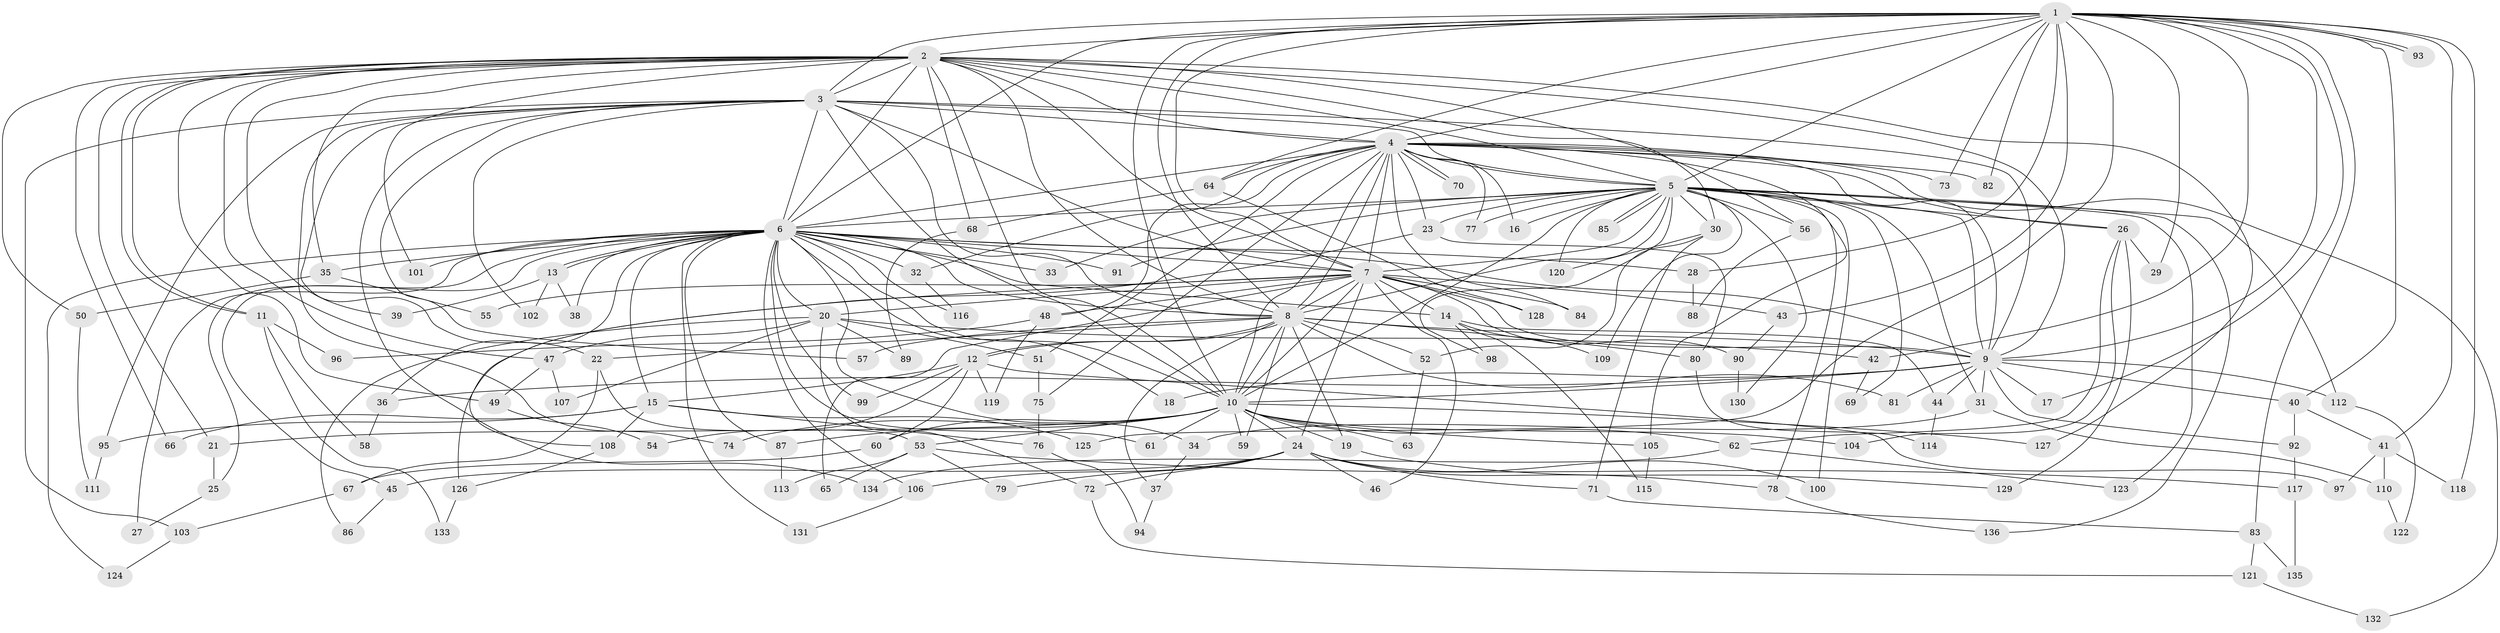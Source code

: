 // coarse degree distribution, {20: 0.010101010101010102, 28: 0.010101010101010102, 14: 0.010101010101010102, 22: 0.010101010101010102, 27: 0.010101010101010102, 30: 0.010101010101010102, 18: 0.010101010101010102, 19: 0.010101010101010102, 23: 0.010101010101010102, 5: 0.04040404040404041, 8: 0.010101010101010102, 6: 0.030303030303030304, 7: 0.010101010101010102, 2: 0.4444444444444444, 3: 0.24242424242424243, 9: 0.010101010101010102, 4: 0.1111111111111111, 11: 0.010101010101010102}
// Generated by graph-tools (version 1.1) at 2025/51/02/27/25 19:51:49]
// undirected, 136 vertices, 297 edges
graph export_dot {
graph [start="1"]
  node [color=gray90,style=filled];
  1;
  2;
  3;
  4;
  5;
  6;
  7;
  8;
  9;
  10;
  11;
  12;
  13;
  14;
  15;
  16;
  17;
  18;
  19;
  20;
  21;
  22;
  23;
  24;
  25;
  26;
  27;
  28;
  29;
  30;
  31;
  32;
  33;
  34;
  35;
  36;
  37;
  38;
  39;
  40;
  41;
  42;
  43;
  44;
  45;
  46;
  47;
  48;
  49;
  50;
  51;
  52;
  53;
  54;
  55;
  56;
  57;
  58;
  59;
  60;
  61;
  62;
  63;
  64;
  65;
  66;
  67;
  68;
  69;
  70;
  71;
  72;
  73;
  74;
  75;
  76;
  77;
  78;
  79;
  80;
  81;
  82;
  83;
  84;
  85;
  86;
  87;
  88;
  89;
  90;
  91;
  92;
  93;
  94;
  95;
  96;
  97;
  98;
  99;
  100;
  101;
  102;
  103;
  104;
  105;
  106;
  107;
  108;
  109;
  110;
  111;
  112;
  113;
  114;
  115;
  116;
  117;
  118;
  119;
  120;
  121;
  122;
  123;
  124;
  125;
  126;
  127;
  128;
  129;
  130;
  131;
  132;
  133;
  134;
  135;
  136;
  1 -- 2;
  1 -- 3;
  1 -- 4;
  1 -- 5;
  1 -- 6;
  1 -- 7;
  1 -- 8;
  1 -- 9;
  1 -- 10;
  1 -- 17;
  1 -- 28;
  1 -- 29;
  1 -- 40;
  1 -- 41;
  1 -- 42;
  1 -- 43;
  1 -- 64;
  1 -- 73;
  1 -- 82;
  1 -- 83;
  1 -- 93;
  1 -- 93;
  1 -- 118;
  1 -- 125;
  2 -- 3;
  2 -- 4;
  2 -- 5;
  2 -- 6;
  2 -- 7;
  2 -- 8;
  2 -- 9;
  2 -- 10;
  2 -- 11;
  2 -- 11;
  2 -- 21;
  2 -- 30;
  2 -- 35;
  2 -- 39;
  2 -- 47;
  2 -- 49;
  2 -- 50;
  2 -- 56;
  2 -- 66;
  2 -- 68;
  2 -- 101;
  2 -- 127;
  3 -- 4;
  3 -- 5;
  3 -- 6;
  3 -- 7;
  3 -- 8;
  3 -- 9;
  3 -- 10;
  3 -- 22;
  3 -- 57;
  3 -- 74;
  3 -- 95;
  3 -- 102;
  3 -- 103;
  3 -- 134;
  4 -- 5;
  4 -- 6;
  4 -- 7;
  4 -- 8;
  4 -- 9;
  4 -- 10;
  4 -- 16;
  4 -- 23;
  4 -- 26;
  4 -- 32;
  4 -- 48;
  4 -- 51;
  4 -- 64;
  4 -- 70;
  4 -- 70;
  4 -- 73;
  4 -- 75;
  4 -- 77;
  4 -- 82;
  4 -- 84;
  4 -- 105;
  4 -- 132;
  5 -- 6;
  5 -- 7;
  5 -- 8;
  5 -- 9;
  5 -- 10;
  5 -- 16;
  5 -- 23;
  5 -- 26;
  5 -- 30;
  5 -- 31;
  5 -- 33;
  5 -- 56;
  5 -- 69;
  5 -- 77;
  5 -- 78;
  5 -- 85;
  5 -- 85;
  5 -- 91;
  5 -- 98;
  5 -- 100;
  5 -- 109;
  5 -- 112;
  5 -- 120;
  5 -- 123;
  5 -- 130;
  5 -- 136;
  6 -- 7;
  6 -- 8;
  6 -- 9;
  6 -- 10;
  6 -- 13;
  6 -- 13;
  6 -- 14;
  6 -- 15;
  6 -- 18;
  6 -- 20;
  6 -- 25;
  6 -- 27;
  6 -- 28;
  6 -- 32;
  6 -- 33;
  6 -- 34;
  6 -- 35;
  6 -- 36;
  6 -- 38;
  6 -- 45;
  6 -- 61;
  6 -- 87;
  6 -- 91;
  6 -- 99;
  6 -- 101;
  6 -- 106;
  6 -- 116;
  6 -- 124;
  6 -- 131;
  7 -- 8;
  7 -- 9;
  7 -- 10;
  7 -- 14;
  7 -- 20;
  7 -- 24;
  7 -- 43;
  7 -- 46;
  7 -- 48;
  7 -- 55;
  7 -- 65;
  7 -- 84;
  7 -- 90;
  7 -- 126;
  7 -- 128;
  8 -- 9;
  8 -- 10;
  8 -- 12;
  8 -- 12;
  8 -- 19;
  8 -- 22;
  8 -- 37;
  8 -- 52;
  8 -- 57;
  8 -- 59;
  8 -- 80;
  8 -- 81;
  9 -- 10;
  9 -- 17;
  9 -- 18;
  9 -- 31;
  9 -- 36;
  9 -- 40;
  9 -- 44;
  9 -- 81;
  9 -- 92;
  9 -- 112;
  10 -- 19;
  10 -- 21;
  10 -- 24;
  10 -- 53;
  10 -- 59;
  10 -- 60;
  10 -- 61;
  10 -- 62;
  10 -- 63;
  10 -- 74;
  10 -- 87;
  10 -- 104;
  10 -- 105;
  10 -- 127;
  11 -- 58;
  11 -- 96;
  11 -- 133;
  12 -- 15;
  12 -- 54;
  12 -- 60;
  12 -- 97;
  12 -- 99;
  12 -- 119;
  13 -- 38;
  13 -- 39;
  13 -- 102;
  14 -- 44;
  14 -- 98;
  14 -- 109;
  14 -- 115;
  15 -- 66;
  15 -- 76;
  15 -- 95;
  15 -- 108;
  15 -- 125;
  19 -- 129;
  20 -- 42;
  20 -- 47;
  20 -- 51;
  20 -- 72;
  20 -- 86;
  20 -- 89;
  20 -- 107;
  21 -- 25;
  22 -- 53;
  22 -- 67;
  23 -- 80;
  23 -- 108;
  24 -- 45;
  24 -- 46;
  24 -- 71;
  24 -- 72;
  24 -- 78;
  24 -- 79;
  24 -- 100;
  24 -- 106;
  25 -- 27;
  26 -- 29;
  26 -- 62;
  26 -- 104;
  26 -- 129;
  28 -- 88;
  30 -- 52;
  30 -- 71;
  30 -- 120;
  31 -- 34;
  31 -- 110;
  32 -- 116;
  34 -- 37;
  35 -- 50;
  35 -- 55;
  36 -- 58;
  37 -- 94;
  40 -- 41;
  40 -- 92;
  41 -- 97;
  41 -- 110;
  41 -- 118;
  42 -- 69;
  43 -- 90;
  44 -- 114;
  45 -- 86;
  47 -- 49;
  47 -- 107;
  48 -- 96;
  48 -- 119;
  49 -- 54;
  50 -- 111;
  51 -- 75;
  52 -- 63;
  53 -- 65;
  53 -- 79;
  53 -- 113;
  53 -- 117;
  56 -- 88;
  60 -- 67;
  62 -- 123;
  62 -- 134;
  64 -- 68;
  64 -- 128;
  67 -- 103;
  68 -- 89;
  71 -- 83;
  72 -- 121;
  75 -- 76;
  76 -- 94;
  78 -- 136;
  80 -- 114;
  83 -- 121;
  83 -- 135;
  87 -- 113;
  90 -- 130;
  92 -- 117;
  95 -- 111;
  103 -- 124;
  105 -- 115;
  106 -- 131;
  108 -- 126;
  110 -- 122;
  112 -- 122;
  117 -- 135;
  121 -- 132;
  126 -- 133;
}
